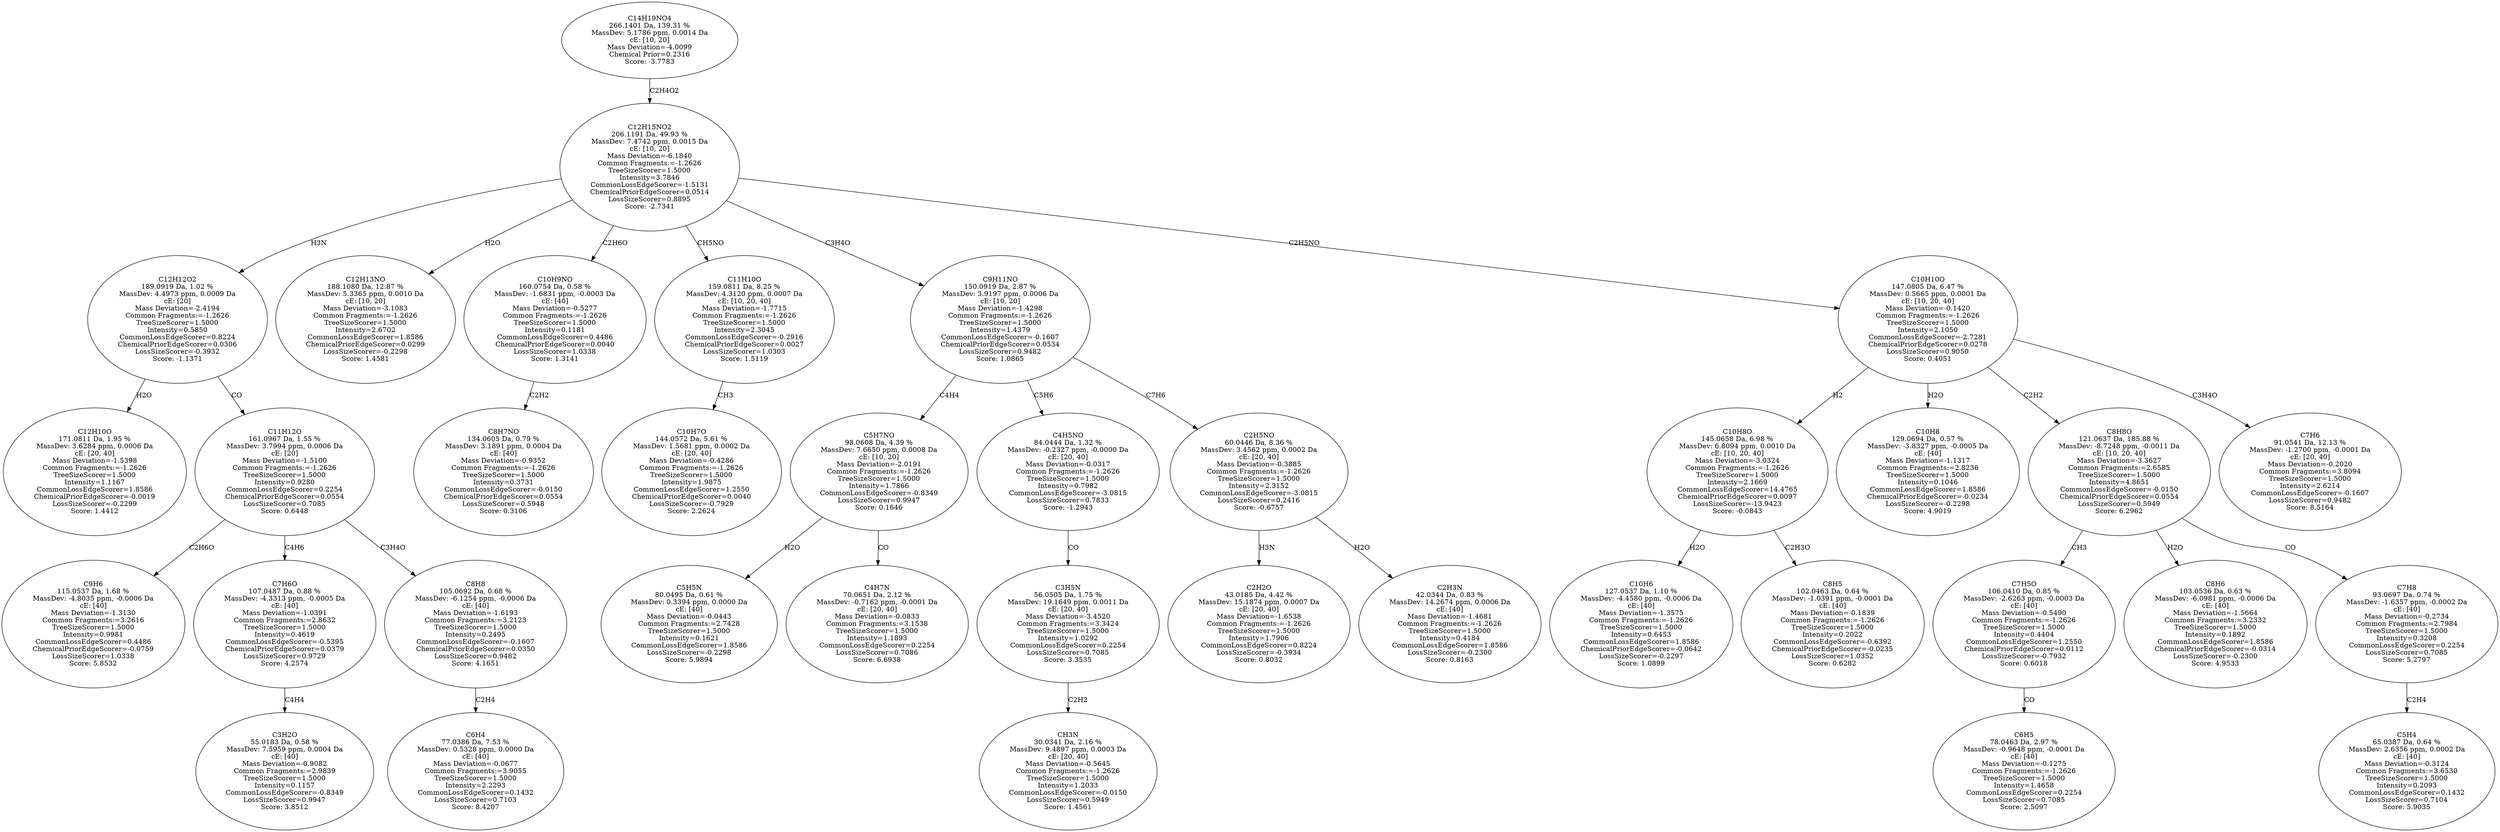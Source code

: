 strict digraph {
v1 [label="C12H10O\n171.0811 Da, 1.95 %\nMassDev: 3.6284 ppm, 0.0006 Da\ncE: [20, 40]\nMass Deviation=-1.5398\nCommon Fragments:=-1.2626\nTreeSizeScorer=1.5000\nIntensity=1.1167\nCommonLossEdgeScorer=1.8586\nChemicalPriorEdgeScorer=-0.0019\nLossSizeScorer=-0.2299\nScore: 1.4412"];
v2 [label="C9H6\n115.0537 Da, 1.68 %\nMassDev: -4.8035 ppm, -0.0006 Da\ncE: [40]\nMass Deviation=-1.3130\nCommon Fragments:=3.2616\nTreeSizeScorer=1.5000\nIntensity=0.9981\nCommonLossEdgeScorer=0.4486\nChemicalPriorEdgeScorer=-0.0759\nLossSizeScorer=1.0338\nScore: 5.8532"];
v3 [label="C3H2O\n55.0183 Da, 0.58 %\nMassDev: 7.5959 ppm, 0.0004 Da\ncE: [40]\nMass Deviation=-0.9082\nCommon Fragments:=2.9839\nTreeSizeScorer=1.5000\nIntensity=0.1157\nCommonLossEdgeScorer=-0.8349\nLossSizeScorer=0.9947\nScore: 3.8512"];
v4 [label="C7H6O\n107.0487 Da, 0.88 %\nMassDev: -4.3313 ppm, -0.0005 Da\ncE: [40]\nMass Deviation=-1.0391\nCommon Fragments:=2.8632\nTreeSizeScorer=1.5000\nIntensity=0.4619\nCommonLossEdgeScorer=-0.5395\nChemicalPriorEdgeScorer=0.0379\nLossSizeScorer=0.9729\nScore: 4.2574"];
v5 [label="C6H4\n77.0386 Da, 7.53 %\nMassDev: 0.5328 ppm, 0.0000 Da\ncE: [40]\nMass Deviation=-0.0677\nCommon Fragments:=3.9055\nTreeSizeScorer=1.5000\nIntensity=2.2293\nCommonLossEdgeScorer=0.1432\nLossSizeScorer=0.7103\nScore: 8.4207"];
v6 [label="C8H8\n105.0692 Da, 0.68 %\nMassDev: -6.1254 ppm, -0.0006 Da\ncE: [40]\nMass Deviation=-1.6193\nCommon Fragments:=3.2123\nTreeSizeScorer=1.5000\nIntensity=0.2495\nCommonLossEdgeScorer=-0.1607\nChemicalPriorEdgeScorer=0.0350\nLossSizeScorer=0.9482\nScore: 4.1651"];
v7 [label="C11H12O\n161.0967 Da, 1.55 %\nMassDev: 3.7994 ppm, 0.0006 Da\ncE: [20]\nMass Deviation=-1.5100\nCommon Fragments:=-1.2626\nTreeSizeScorer=1.5000\nIntensity=0.9280\nCommonLossEdgeScorer=0.2254\nChemicalPriorEdgeScorer=0.0554\nLossSizeScorer=0.7085\nScore: 0.6448"];
v8 [label="C12H12O2\n189.0919 Da, 1.02 %\nMassDev: 4.4973 ppm, 0.0009 Da\ncE: [20]\nMass Deviation=-2.4194\nCommon Fragments:=-1.2626\nTreeSizeScorer=1.5000\nIntensity=0.5850\nCommonLossEdgeScorer=0.8224\nChemicalPriorEdgeScorer=0.0306\nLossSizeScorer=-0.3932\nScore: -1.1371"];
v9 [label="C12H13NO\n188.1080 Da, 12.87 %\nMassDev: 5.3365 ppm, 0.0010 Da\ncE: [10, 20]\nMass Deviation=-3.1083\nCommon Fragments:=-1.2626\nTreeSizeScorer=1.5000\nIntensity=2.6702\nCommonLossEdgeScorer=1.8586\nChemicalPriorEdgeScorer=0.0299\nLossSizeScorer=-0.2298\nScore: 1.4581"];
v10 [label="C8H7NO\n134.0605 Da, 0.79 %\nMassDev: 3.1891 ppm, 0.0004 Da\ncE: [40]\nMass Deviation=-0.9352\nCommon Fragments:=-1.2626\nTreeSizeScorer=1.5000\nIntensity=0.3731\nCommonLossEdgeScorer=-0.0150\nChemicalPriorEdgeScorer=0.0554\nLossSizeScorer=0.5948\nScore: 0.3106"];
v11 [label="C10H9NO\n160.0754 Da, 0.58 %\nMassDev: -1.6831 ppm, -0.0003 Da\ncE: [40]\nMass Deviation=-0.5277\nCommon Fragments:=-1.2626\nTreeSizeScorer=1.5000\nIntensity=0.1181\nCommonLossEdgeScorer=0.4486\nChemicalPriorEdgeScorer=0.0040\nLossSizeScorer=1.0338\nScore: 1.3141"];
v12 [label="C10H7O\n144.0572 Da, 5.61 %\nMassDev: 1.5681 ppm, 0.0002 Da\ncE: [20, 40]\nMass Deviation=-0.4286\nCommon Fragments:=-1.2626\nTreeSizeScorer=1.5000\nIntensity=1.9875\nCommonLossEdgeScorer=1.2550\nChemicalPriorEdgeScorer=0.0040\nLossSizeScorer=-0.7929\nScore: 2.2624"];
v13 [label="C11H10O\n159.0811 Da, 8.25 %\nMassDev: 4.3120 ppm, 0.0007 Da\ncE: [10, 20, 40]\nMass Deviation=-1.7715\nCommon Fragments:=-1.2626\nTreeSizeScorer=1.5000\nIntensity=2.3045\nCommonLossEdgeScorer=-0.2916\nChemicalPriorEdgeScorer=0.0027\nLossSizeScorer=1.0303\nScore: 1.5119"];
v14 [label="C5H5N\n80.0495 Da, 0.61 %\nMassDev: 0.3394 ppm, 0.0000 Da\ncE: [40]\nMass Deviation=-0.0443\nCommon Fragments:=2.7428\nTreeSizeScorer=1.5000\nIntensity=0.1621\nCommonLossEdgeScorer=1.8586\nLossSizeScorer=-0.2298\nScore: 5.9894"];
v15 [label="C4H7N\n70.0651 Da, 2.12 %\nMassDev: -0.7162 ppm, -0.0001 Da\ncE: [20, 40]\nMass Deviation=-0.0833\nCommon Fragments:=3.1538\nTreeSizeScorer=1.5000\nIntensity=1.1893\nCommonLossEdgeScorer=0.2254\nLossSizeScorer=0.7086\nScore: 6.6938"];
v16 [label="C5H7NO\n98.0608 Da, 4.39 %\nMassDev: 7.6650 ppm, 0.0008 Da\ncE: [10, 20]\nMass Deviation=-2.0191\nCommon Fragments:=-1.2626\nTreeSizeScorer=1.5000\nIntensity=1.7866\nCommonLossEdgeScorer=-0.8349\nLossSizeScorer=0.9947\nScore: 0.1646"];
v17 [label="CH3N\n30.0341 Da, 2.16 %\nMassDev: 9.4897 ppm, 0.0003 Da\ncE: [20, 40]\nMass Deviation=-0.5645\nCommon Fragments:=-1.2626\nTreeSizeScorer=1.5000\nIntensity=1.2033\nCommonLossEdgeScorer=-0.0150\nLossSizeScorer=0.5949\nScore: 1.4561"];
v18 [label="C3H5N\n56.0505 Da, 1.75 %\nMassDev: 19.1649 ppm, 0.0011 Da\ncE: [20, 40]\nMass Deviation=-3.4520\nCommon Fragments:=3.3424\nTreeSizeScorer=1.5000\nIntensity=1.0292\nCommonLossEdgeScorer=0.2254\nLossSizeScorer=0.7085\nScore: 3.3535"];
v19 [label="C4H5NO\n84.0444 Da, 1.32 %\nMassDev: -0.2327 ppm, -0.0000 Da\ncE: [20, 40]\nMass Deviation=-0.0317\nCommon Fragments:=-1.2626\nTreeSizeScorer=1.5000\nIntensity=0.7982\nCommonLossEdgeScorer=-3.0815\nLossSizeScorer=0.7833\nScore: -1.2943"];
v20 [label="C2H2O\n43.0185 Da, 4.42 %\nMassDev: 15.1874 ppm, 0.0007 Da\ncE: [20, 40]\nMass Deviation=-1.6538\nCommon Fragments:=-1.2626\nTreeSizeScorer=1.5000\nIntensity=1.7906\nCommonLossEdgeScorer=0.8224\nLossSizeScorer=-0.3934\nScore: 0.8032"];
v21 [label="C2H3N\n42.0344 Da, 0.83 %\nMassDev: 14.2674 ppm, 0.0006 Da\ncE: [40]\nMass Deviation=-1.4681\nCommon Fragments:=-1.2626\nTreeSizeScorer=1.5000\nIntensity=0.4184\nCommonLossEdgeScorer=1.8586\nLossSizeScorer=-0.2300\nScore: 0.8163"];
v22 [label="C2H5NO\n60.0446 Da, 8.36 %\nMassDev: 3.4562 ppm, 0.0002 Da\ncE: [20, 40]\nMass Deviation=-0.3885\nCommon Fragments:=-1.2626\nTreeSizeScorer=1.5000\nIntensity=2.3152\nCommonLossEdgeScorer=-3.0815\nLossSizeScorer=0.2416\nScore: -0.6757"];
v23 [label="C9H11NO\n150.0919 Da, 2.87 %\nMassDev: 3.9197 ppm, 0.0006 Da\ncE: [10, 20]\nMass Deviation=-1.4298\nCommon Fragments:=-1.2626\nTreeSizeScorer=1.5000\nIntensity=1.4379\nCommonLossEdgeScorer=-0.1607\nChemicalPriorEdgeScorer=0.0534\nLossSizeScorer=0.9482\nScore: 1.0865"];
v24 [label="C10H6\n127.0537 Da, 1.10 %\nMassDev: -4.4580 ppm, -0.0006 Da\ncE: [40]\nMass Deviation=-1.3575\nCommon Fragments:=-1.2626\nTreeSizeScorer=1.5000\nIntensity=0.6453\nCommonLossEdgeScorer=1.8586\nChemicalPriorEdgeScorer=-0.0642\nLossSizeScorer=-0.2297\nScore: 1.0899"];
v25 [label="C8H5\n102.0463 Da, 0.64 %\nMassDev: -1.0391 ppm, -0.0001 Da\ncE: [40]\nMass Deviation=-0.1839\nCommon Fragments:=-1.2626\nTreeSizeScorer=1.5000\nIntensity=0.2022\nCommonLossEdgeScorer=-0.6392\nChemicalPriorEdgeScorer=-0.0235\nLossSizeScorer=1.0352\nScore: 0.6282"];
v26 [label="C10H8O\n145.0658 Da, 6.98 %\nMassDev: 6.8094 ppm, 0.0010 Da\ncE: [10, 20, 40]\nMass Deviation=-3.0324\nCommon Fragments:=-1.2626\nTreeSizeScorer=1.5000\nIntensity=2.1669\nCommonLossEdgeScorer=14.4765\nChemicalPriorEdgeScorer=0.0097\nLossSizeScorer=-13.9423\nScore: -0.0843"];
v27 [label="C10H8\n129.0694 Da, 0.57 %\nMassDev: -3.8327 ppm, -0.0005 Da\ncE: [40]\nMass Deviation=-1.1317\nCommon Fragments:=2.8236\nTreeSizeScorer=1.5000\nIntensity=0.1046\nCommonLossEdgeScorer=1.8586\nChemicalPriorEdgeScorer=-0.0234\nLossSizeScorer=-0.2298\nScore: 4.9019"];
v28 [label="C6H5\n78.0463 Da, 2.97 %\nMassDev: -0.9648 ppm, -0.0001 Da\ncE: [40]\nMass Deviation=-0.1275\nCommon Fragments:=-1.2626\nTreeSizeScorer=1.5000\nIntensity=1.4658\nCommonLossEdgeScorer=0.2254\nLossSizeScorer=0.7085\nScore: 2.5097"];
v29 [label="C7H5O\n106.0410 Da, 0.85 %\nMassDev: -2.6263 ppm, -0.0003 Da\ncE: [40]\nMass Deviation=-0.5490\nCommon Fragments:=-1.2626\nTreeSizeScorer=1.5000\nIntensity=0.4404\nCommonLossEdgeScorer=1.2550\nChemicalPriorEdgeScorer=0.0112\nLossSizeScorer=-0.7932\nScore: 0.6018"];
v30 [label="C8H6\n103.0536 Da, 0.63 %\nMassDev: -6.0981 ppm, -0.0006 Da\ncE: [40]\nMass Deviation=-1.5664\nCommon Fragments:=3.2332\nTreeSizeScorer=1.5000\nIntensity=0.1892\nCommonLossEdgeScorer=1.8586\nChemicalPriorEdgeScorer=-0.0314\nLossSizeScorer=-0.2300\nScore: 4.9533"];
v31 [label="C5H4\n65.0387 Da, 0.64 %\nMassDev: 2.6356 ppm, 0.0002 Da\ncE: [40]\nMass Deviation=-0.3124\nCommon Fragments:=3.6530\nTreeSizeScorer=1.5000\nIntensity=0.2093\nCommonLossEdgeScorer=0.1432\nLossSizeScorer=0.7104\nScore: 5.9035"];
v32 [label="C7H8\n93.0697 Da, 0.74 %\nMassDev: -1.6357 ppm, -0.0002 Da\ncE: [40]\nMass Deviation=-0.2734\nCommon Fragments:=2.7984\nTreeSizeScorer=1.5000\nIntensity=0.3208\nCommonLossEdgeScorer=0.2254\nLossSizeScorer=0.7085\nScore: 5.2797"];
v33 [label="C8H8O\n121.0637 Da, 185.88 %\nMassDev: -8.7248 ppm, -0.0011 Da\ncE: [10, 20, 40]\nMass Deviation=-3.3627\nCommon Fragments:=2.6585\nTreeSizeScorer=1.5000\nIntensity=4.8651\nCommonLossEdgeScorer=-0.0150\nChemicalPriorEdgeScorer=0.0554\nLossSizeScorer=0.5949\nScore: 6.2962"];
v34 [label="C7H6\n91.0541 Da, 12.13 %\nMassDev: -1.2700 ppm, -0.0001 Da\ncE: [20, 40]\nMass Deviation=-0.2020\nCommon Fragments:=3.8094\nTreeSizeScorer=1.5000\nIntensity=2.6214\nCommonLossEdgeScorer=-0.1607\nLossSizeScorer=0.9482\nScore: 8.5164"];
v35 [label="C10H10O\n147.0805 Da, 6.47 %\nMassDev: 0.5665 ppm, 0.0001 Da\ncE: [10, 20, 40]\nMass Deviation=-0.1420\nCommon Fragments:=-1.2626\nTreeSizeScorer=1.5000\nIntensity=2.1050\nCommonLossEdgeScorer=-2.7281\nChemicalPriorEdgeScorer=0.0278\nLossSizeScorer=0.9050\nScore: 0.4051"];
v36 [label="C12H15NO2\n206.1191 Da, 49.93 %\nMassDev: 7.4742 ppm, 0.0015 Da\ncE: [10, 20]\nMass Deviation=-6.1840\nCommon Fragments:=-1.2626\nTreeSizeScorer=1.5000\nIntensity=3.7846\nCommonLossEdgeScorer=-1.5131\nChemicalPriorEdgeScorer=0.0514\nLossSizeScorer=0.8895\nScore: -2.7341"];
v37 [label="C14H19NO4\n266.1401 Da, 139.31 %\nMassDev: 5.1786 ppm, 0.0014 Da\ncE: [10, 20]\nMass Deviation=-4.0099\nChemical Prior=0.2316\nScore: -3.7783"];
v8 -> v1 [label="H2O"];
v7 -> v2 [label="C2H6O"];
v4 -> v3 [label="C4H4"];
v7 -> v4 [label="C4H6"];
v6 -> v5 [label="C2H4"];
v7 -> v6 [label="C3H4O"];
v8 -> v7 [label="CO"];
v36 -> v8 [label="H3N"];
v36 -> v9 [label="H2O"];
v11 -> v10 [label="C2H2"];
v36 -> v11 [label="C2H6O"];
v13 -> v12 [label="CH3"];
v36 -> v13 [label="CH5NO"];
v16 -> v14 [label="H2O"];
v16 -> v15 [label="CO"];
v23 -> v16 [label="C4H4"];
v18 -> v17 [label="C2H2"];
v19 -> v18 [label="CO"];
v23 -> v19 [label="C5H6"];
v22 -> v20 [label="H3N"];
v22 -> v21 [label="H2O"];
v23 -> v22 [label="C7H6"];
v36 -> v23 [label="C3H4O"];
v26 -> v24 [label="H2O"];
v26 -> v25 [label="C2H3O"];
v35 -> v26 [label="H2"];
v35 -> v27 [label="H2O"];
v29 -> v28 [label="CO"];
v33 -> v29 [label="CH3"];
v33 -> v30 [label="H2O"];
v32 -> v31 [label="C2H4"];
v33 -> v32 [label="CO"];
v35 -> v33 [label="C2H2"];
v35 -> v34 [label="C3H4O"];
v36 -> v35 [label="C2H5NO"];
v37 -> v36 [label="C2H4O2"];
}